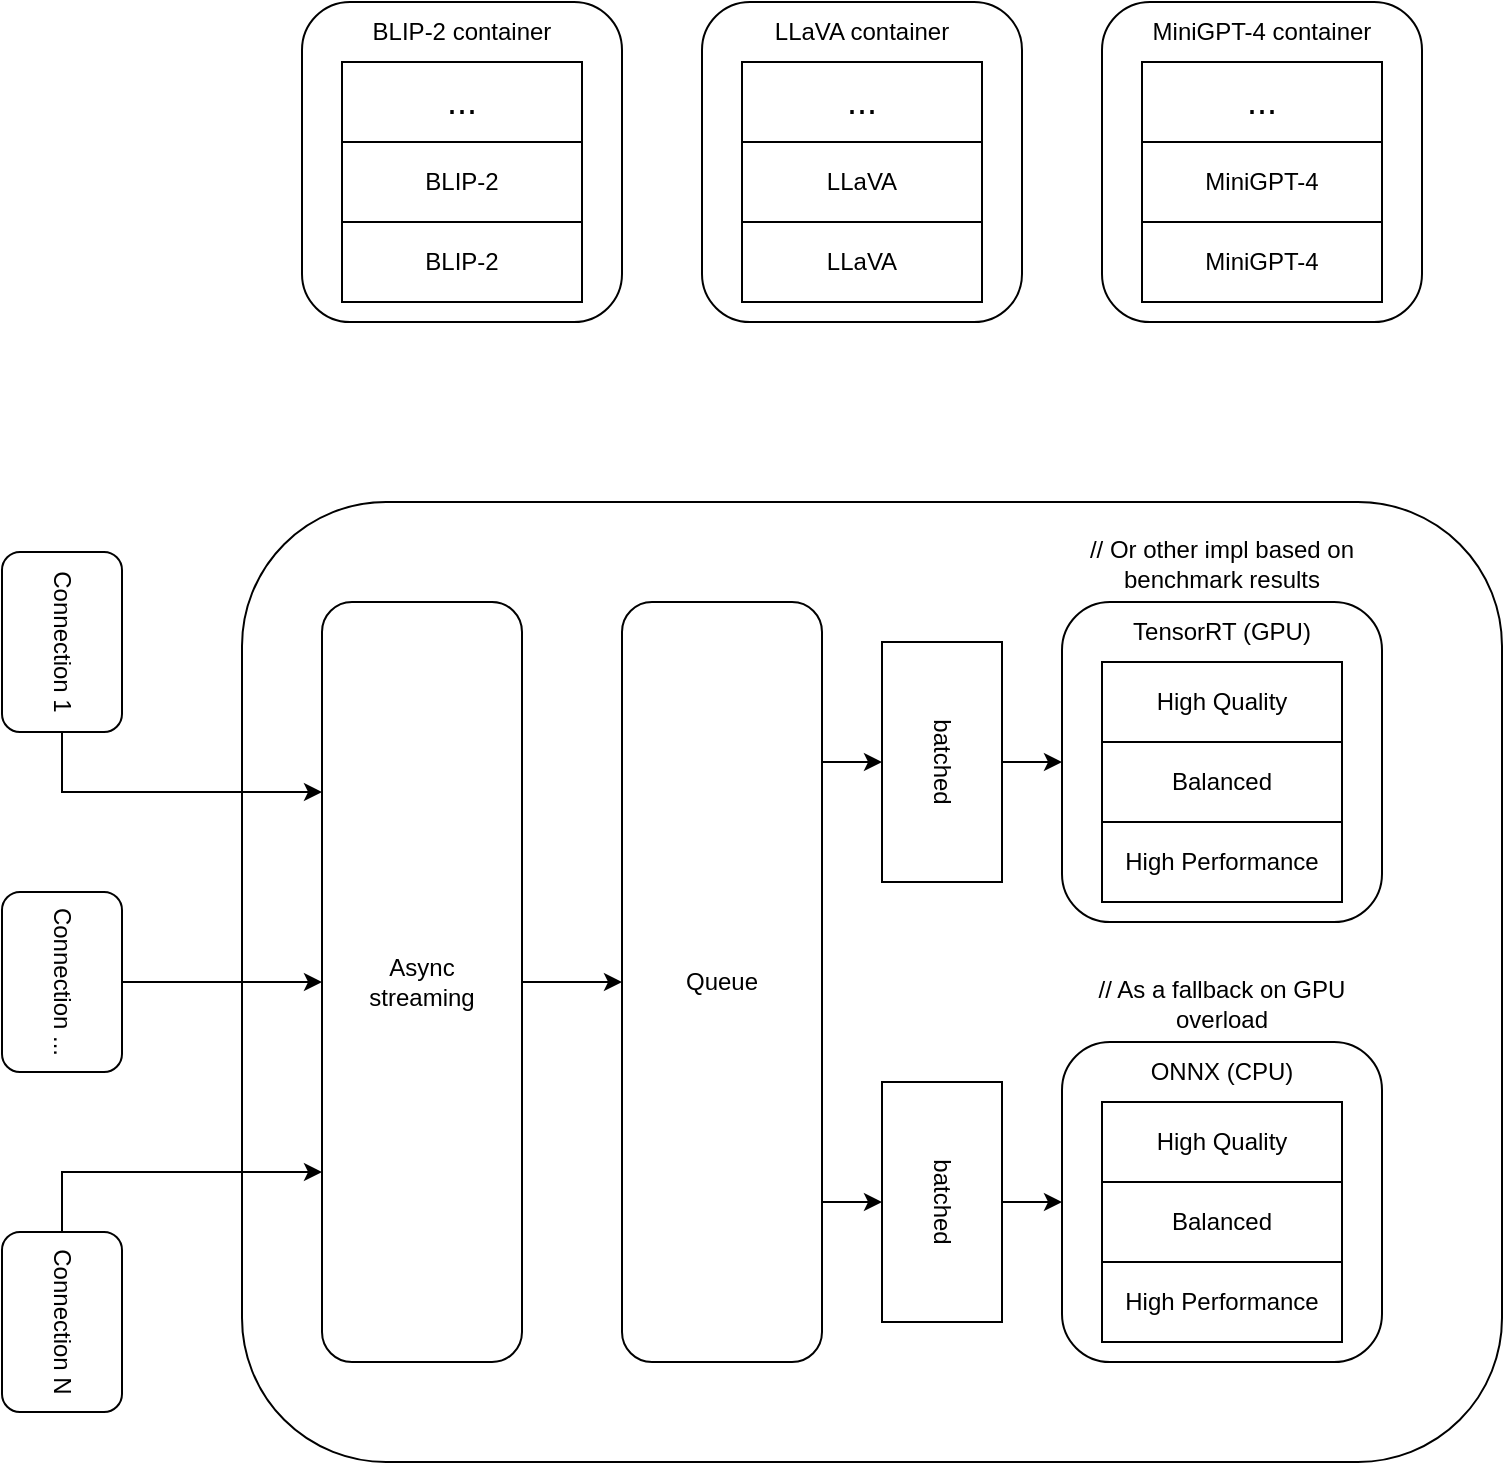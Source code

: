 <mxfile version="28.2.5">
  <diagram name="Страница — 1" id="IB0LTJJu5A-tRw9VyMWV">
    <mxGraphModel dx="854" dy="730" grid="1" gridSize="10" guides="1" tooltips="1" connect="1" arrows="1" fold="1" page="1" pageScale="1" pageWidth="827" pageHeight="1169" math="0" shadow="0">
      <root>
        <mxCell id="0" />
        <mxCell id="1" parent="0" />
        <mxCell id="_JLij78zeixKJYq6KvC4-1" value="" style="rounded=1;whiteSpace=wrap;html=1;" vertex="1" parent="1">
          <mxGeometry x="190" y="30" width="160" height="160" as="geometry" />
        </mxCell>
        <mxCell id="_JLij78zeixKJYq6KvC4-2" value="BLIP-2" style="rounded=0;whiteSpace=wrap;html=1;" vertex="1" parent="1">
          <mxGeometry x="210" y="140" width="120" height="40" as="geometry" />
        </mxCell>
        <mxCell id="_JLij78zeixKJYq6KvC4-3" value="BLIP-2" style="rounded=0;whiteSpace=wrap;html=1;" vertex="1" parent="1">
          <mxGeometry x="210" y="100" width="120" height="40" as="geometry" />
        </mxCell>
        <mxCell id="_JLij78zeixKJYq6KvC4-4" value="&lt;font style=&quot;font-size: 18px;&quot;&gt;...&lt;/font&gt;" style="rounded=0;whiteSpace=wrap;html=1;" vertex="1" parent="1">
          <mxGeometry x="210" y="60" width="120" height="40" as="geometry" />
        </mxCell>
        <mxCell id="_JLij78zeixKJYq6KvC4-5" value="BLIP-2 container" style="text;html=1;align=center;verticalAlign=middle;whiteSpace=wrap;rounded=0;" vertex="1" parent="1">
          <mxGeometry x="210" y="30" width="120" height="30" as="geometry" />
        </mxCell>
        <mxCell id="_JLij78zeixKJYq6KvC4-6" value="" style="rounded=1;whiteSpace=wrap;html=1;" vertex="1" parent="1">
          <mxGeometry x="390" y="30" width="160" height="160" as="geometry" />
        </mxCell>
        <mxCell id="_JLij78zeixKJYq6KvC4-7" value="LLaVA" style="rounded=0;whiteSpace=wrap;html=1;" vertex="1" parent="1">
          <mxGeometry x="410" y="140" width="120" height="40" as="geometry" />
        </mxCell>
        <mxCell id="_JLij78zeixKJYq6KvC4-8" value="LLaVA" style="rounded=0;whiteSpace=wrap;html=1;" vertex="1" parent="1">
          <mxGeometry x="410" y="100" width="120" height="40" as="geometry" />
        </mxCell>
        <mxCell id="_JLij78zeixKJYq6KvC4-9" value="&lt;font style=&quot;font-size: 18px;&quot;&gt;...&lt;/font&gt;" style="rounded=0;whiteSpace=wrap;html=1;" vertex="1" parent="1">
          <mxGeometry x="410" y="60" width="120" height="40" as="geometry" />
        </mxCell>
        <mxCell id="_JLij78zeixKJYq6KvC4-10" value="LLaVA container" style="text;html=1;align=center;verticalAlign=middle;whiteSpace=wrap;rounded=0;" vertex="1" parent="1">
          <mxGeometry x="410" y="30" width="120" height="30" as="geometry" />
        </mxCell>
        <mxCell id="_JLij78zeixKJYq6KvC4-11" value="" style="rounded=1;whiteSpace=wrap;html=1;" vertex="1" parent="1">
          <mxGeometry x="590" y="30" width="160" height="160" as="geometry" />
        </mxCell>
        <mxCell id="_JLij78zeixKJYq6KvC4-12" value="MiniGPT-4" style="rounded=0;whiteSpace=wrap;html=1;" vertex="1" parent="1">
          <mxGeometry x="610" y="140" width="120" height="40" as="geometry" />
        </mxCell>
        <mxCell id="_JLij78zeixKJYq6KvC4-13" value="MiniGPT-4" style="rounded=0;whiteSpace=wrap;html=1;" vertex="1" parent="1">
          <mxGeometry x="610" y="100" width="120" height="40" as="geometry" />
        </mxCell>
        <mxCell id="_JLij78zeixKJYq6KvC4-14" value="&lt;font style=&quot;font-size: 18px;&quot;&gt;...&lt;/font&gt;" style="rounded=0;whiteSpace=wrap;html=1;" vertex="1" parent="1">
          <mxGeometry x="610" y="60" width="120" height="40" as="geometry" />
        </mxCell>
        <mxCell id="_JLij78zeixKJYq6KvC4-15" value="MiniGPT-4 container" style="text;html=1;align=center;verticalAlign=middle;whiteSpace=wrap;rounded=0;" vertex="1" parent="1">
          <mxGeometry x="610" y="30" width="120" height="30" as="geometry" />
        </mxCell>
        <mxCell id="_JLij78zeixKJYq6KvC4-42" value="" style="rounded=1;whiteSpace=wrap;html=1;" vertex="1" parent="1">
          <mxGeometry x="160" y="280" width="630" height="480" as="geometry" />
        </mxCell>
        <mxCell id="_JLij78zeixKJYq6KvC4-43" style="edgeStyle=orthogonalEdgeStyle;rounded=0;orthogonalLoop=1;jettySize=auto;html=1;exitX=1;exitY=0.25;exitDx=0;exitDy=0;entryX=0.5;entryY=1;entryDx=0;entryDy=0;" edge="1" parent="1" source="_JLij78zeixKJYq6KvC4-45" target="_JLij78zeixKJYq6KvC4-58">
          <mxGeometry relative="1" as="geometry">
            <Array as="points">
              <mxPoint x="450" y="410" />
            </Array>
          </mxGeometry>
        </mxCell>
        <mxCell id="_JLij78zeixKJYq6KvC4-62" style="edgeStyle=orthogonalEdgeStyle;rounded=0;orthogonalLoop=1;jettySize=auto;html=1;exitX=1;exitY=0.75;exitDx=0;exitDy=0;entryX=0.5;entryY=1;entryDx=0;entryDy=0;" edge="1" parent="1" source="_JLij78zeixKJYq6KvC4-45" target="_JLij78zeixKJYq6KvC4-60">
          <mxGeometry relative="1" as="geometry">
            <Array as="points">
              <mxPoint x="450" y="630" />
            </Array>
          </mxGeometry>
        </mxCell>
        <mxCell id="_JLij78zeixKJYq6KvC4-45" value="Queue" style="rounded=1;whiteSpace=wrap;html=1;" vertex="1" parent="1">
          <mxGeometry x="350" y="330" width="100" height="380" as="geometry" />
        </mxCell>
        <mxCell id="_JLij78zeixKJYq6KvC4-46" value="" style="rounded=1;whiteSpace=wrap;html=1;" vertex="1" parent="1">
          <mxGeometry x="570" y="330" width="160" height="160" as="geometry" />
        </mxCell>
        <mxCell id="_JLij78zeixKJYq6KvC4-47" value="High Performance" style="rounded=0;whiteSpace=wrap;html=1;" vertex="1" parent="1">
          <mxGeometry x="590" y="440" width="120" height="40" as="geometry" />
        </mxCell>
        <mxCell id="_JLij78zeixKJYq6KvC4-48" value="Balanced" style="rounded=0;whiteSpace=wrap;html=1;" vertex="1" parent="1">
          <mxGeometry x="590" y="400" width="120" height="40" as="geometry" />
        </mxCell>
        <mxCell id="_JLij78zeixKJYq6KvC4-49" value="High Quality" style="rounded=0;whiteSpace=wrap;html=1;" vertex="1" parent="1">
          <mxGeometry x="590" y="360" width="120" height="40" as="geometry" />
        </mxCell>
        <mxCell id="_JLij78zeixKJYq6KvC4-50" value="TensorRT (GPU)" style="text;html=1;align=center;verticalAlign=middle;whiteSpace=wrap;rounded=0;" vertex="1" parent="1">
          <mxGeometry x="590" y="330" width="120" height="30" as="geometry" />
        </mxCell>
        <mxCell id="_JLij78zeixKJYq6KvC4-51" value="// Or other impl based on benchmark results" style="text;html=1;align=center;verticalAlign=middle;whiteSpace=wrap;rounded=0;" vertex="1" parent="1">
          <mxGeometry x="570" y="296" width="160" height="30" as="geometry" />
        </mxCell>
        <mxCell id="_JLij78zeixKJYq6KvC4-52" value="" style="rounded=1;whiteSpace=wrap;html=1;" vertex="1" parent="1">
          <mxGeometry x="570" y="550" width="160" height="160" as="geometry" />
        </mxCell>
        <mxCell id="_JLij78zeixKJYq6KvC4-53" value="High Performance" style="rounded=0;whiteSpace=wrap;html=1;" vertex="1" parent="1">
          <mxGeometry x="590" y="660" width="120" height="40" as="geometry" />
        </mxCell>
        <mxCell id="_JLij78zeixKJYq6KvC4-54" value="Balanced" style="rounded=0;whiteSpace=wrap;html=1;" vertex="1" parent="1">
          <mxGeometry x="590" y="620" width="120" height="40" as="geometry" />
        </mxCell>
        <mxCell id="_JLij78zeixKJYq6KvC4-55" value="High Quality" style="rounded=0;whiteSpace=wrap;html=1;" vertex="1" parent="1">
          <mxGeometry x="590" y="580" width="120" height="40" as="geometry" />
        </mxCell>
        <mxCell id="_JLij78zeixKJYq6KvC4-56" value="ONNX (CPU)" style="text;html=1;align=center;verticalAlign=middle;whiteSpace=wrap;rounded=0;" vertex="1" parent="1">
          <mxGeometry x="590" y="550" width="120" height="30" as="geometry" />
        </mxCell>
        <mxCell id="_JLij78zeixKJYq6KvC4-57" style="edgeStyle=orthogonalEdgeStyle;rounded=0;orthogonalLoop=1;jettySize=auto;html=1;exitX=0.5;exitY=0;exitDx=0;exitDy=0;entryX=0;entryY=0.5;entryDx=0;entryDy=0;" edge="1" parent="1" source="_JLij78zeixKJYq6KvC4-58" target="_JLij78zeixKJYq6KvC4-46">
          <mxGeometry relative="1" as="geometry" />
        </mxCell>
        <mxCell id="_JLij78zeixKJYq6KvC4-58" value="batched" style="rounded=0;whiteSpace=wrap;html=1;rotation=90;" vertex="1" parent="1">
          <mxGeometry x="450" y="380" width="120" height="60" as="geometry" />
        </mxCell>
        <mxCell id="_JLij78zeixKJYq6KvC4-59" style="edgeStyle=orthogonalEdgeStyle;rounded=0;orthogonalLoop=1;jettySize=auto;html=1;exitX=0.5;exitY=0;exitDx=0;exitDy=0;entryX=0;entryY=0.5;entryDx=0;entryDy=0;" edge="1" parent="1" source="_JLij78zeixKJYq6KvC4-60" target="_JLij78zeixKJYq6KvC4-52">
          <mxGeometry relative="1" as="geometry" />
        </mxCell>
        <mxCell id="_JLij78zeixKJYq6KvC4-60" value="batched" style="rounded=0;whiteSpace=wrap;html=1;rotation=90;" vertex="1" parent="1">
          <mxGeometry x="450" y="600" width="120" height="60" as="geometry" />
        </mxCell>
        <mxCell id="_JLij78zeixKJYq6KvC4-61" value="// As a fallback on GPU overload" style="text;html=1;align=center;verticalAlign=middle;whiteSpace=wrap;rounded=0;" vertex="1" parent="1">
          <mxGeometry x="570" y="516" width="160" height="30" as="geometry" />
        </mxCell>
        <mxCell id="_JLij78zeixKJYq6KvC4-64" style="edgeStyle=orthogonalEdgeStyle;rounded=0;orthogonalLoop=1;jettySize=auto;html=1;exitX=1;exitY=0.5;exitDx=0;exitDy=0;entryX=0;entryY=0.5;entryDx=0;entryDy=0;" edge="1" parent="1" source="_JLij78zeixKJYq6KvC4-63" target="_JLij78zeixKJYq6KvC4-45">
          <mxGeometry relative="1" as="geometry" />
        </mxCell>
        <mxCell id="_JLij78zeixKJYq6KvC4-63" value="&lt;div&gt;Async&lt;/div&gt;&lt;div&gt;streaming&lt;/div&gt;" style="rounded=1;whiteSpace=wrap;html=1;" vertex="1" parent="1">
          <mxGeometry x="200" y="330" width="100" height="380" as="geometry" />
        </mxCell>
        <mxCell id="_JLij78zeixKJYq6KvC4-75" style="edgeStyle=orthogonalEdgeStyle;rounded=0;orthogonalLoop=1;jettySize=auto;html=1;exitX=1;exitY=0.5;exitDx=0;exitDy=0;entryX=0;entryY=0.25;entryDx=0;entryDy=0;" edge="1" parent="1" source="_JLij78zeixKJYq6KvC4-67" target="_JLij78zeixKJYq6KvC4-63">
          <mxGeometry relative="1" as="geometry" />
        </mxCell>
        <mxCell id="_JLij78zeixKJYq6KvC4-67" value="&lt;div&gt;Connection 1&lt;/div&gt;" style="rounded=1;whiteSpace=wrap;html=1;rotation=90;" vertex="1" parent="1">
          <mxGeometry x="25" y="320" width="90" height="60" as="geometry" />
        </mxCell>
        <mxCell id="_JLij78zeixKJYq6KvC4-72" style="edgeStyle=orthogonalEdgeStyle;rounded=0;orthogonalLoop=1;jettySize=auto;html=1;exitX=0.5;exitY=0;exitDx=0;exitDy=0;entryX=0;entryY=0.5;entryDx=0;entryDy=0;" edge="1" parent="1" source="_JLij78zeixKJYq6KvC4-69" target="_JLij78zeixKJYq6KvC4-63">
          <mxGeometry relative="1" as="geometry" />
        </mxCell>
        <mxCell id="_JLij78zeixKJYq6KvC4-69" value="&lt;div&gt;Connection ...&lt;/div&gt;" style="rounded=1;whiteSpace=wrap;html=1;rotation=90;" vertex="1" parent="1">
          <mxGeometry x="25" y="490" width="90" height="60" as="geometry" />
        </mxCell>
        <mxCell id="_JLij78zeixKJYq6KvC4-74" style="edgeStyle=orthogonalEdgeStyle;rounded=0;orthogonalLoop=1;jettySize=auto;html=1;exitX=0;exitY=0.5;exitDx=0;exitDy=0;entryX=0;entryY=0.75;entryDx=0;entryDy=0;" edge="1" parent="1" source="_JLij78zeixKJYq6KvC4-70" target="_JLij78zeixKJYq6KvC4-63">
          <mxGeometry relative="1" as="geometry" />
        </mxCell>
        <mxCell id="_JLij78zeixKJYq6KvC4-70" value="&lt;div&gt;Connection N&lt;/div&gt;" style="rounded=1;whiteSpace=wrap;html=1;rotation=90;" vertex="1" parent="1">
          <mxGeometry x="25" y="660" width="90" height="60" as="geometry" />
        </mxCell>
      </root>
    </mxGraphModel>
  </diagram>
</mxfile>
